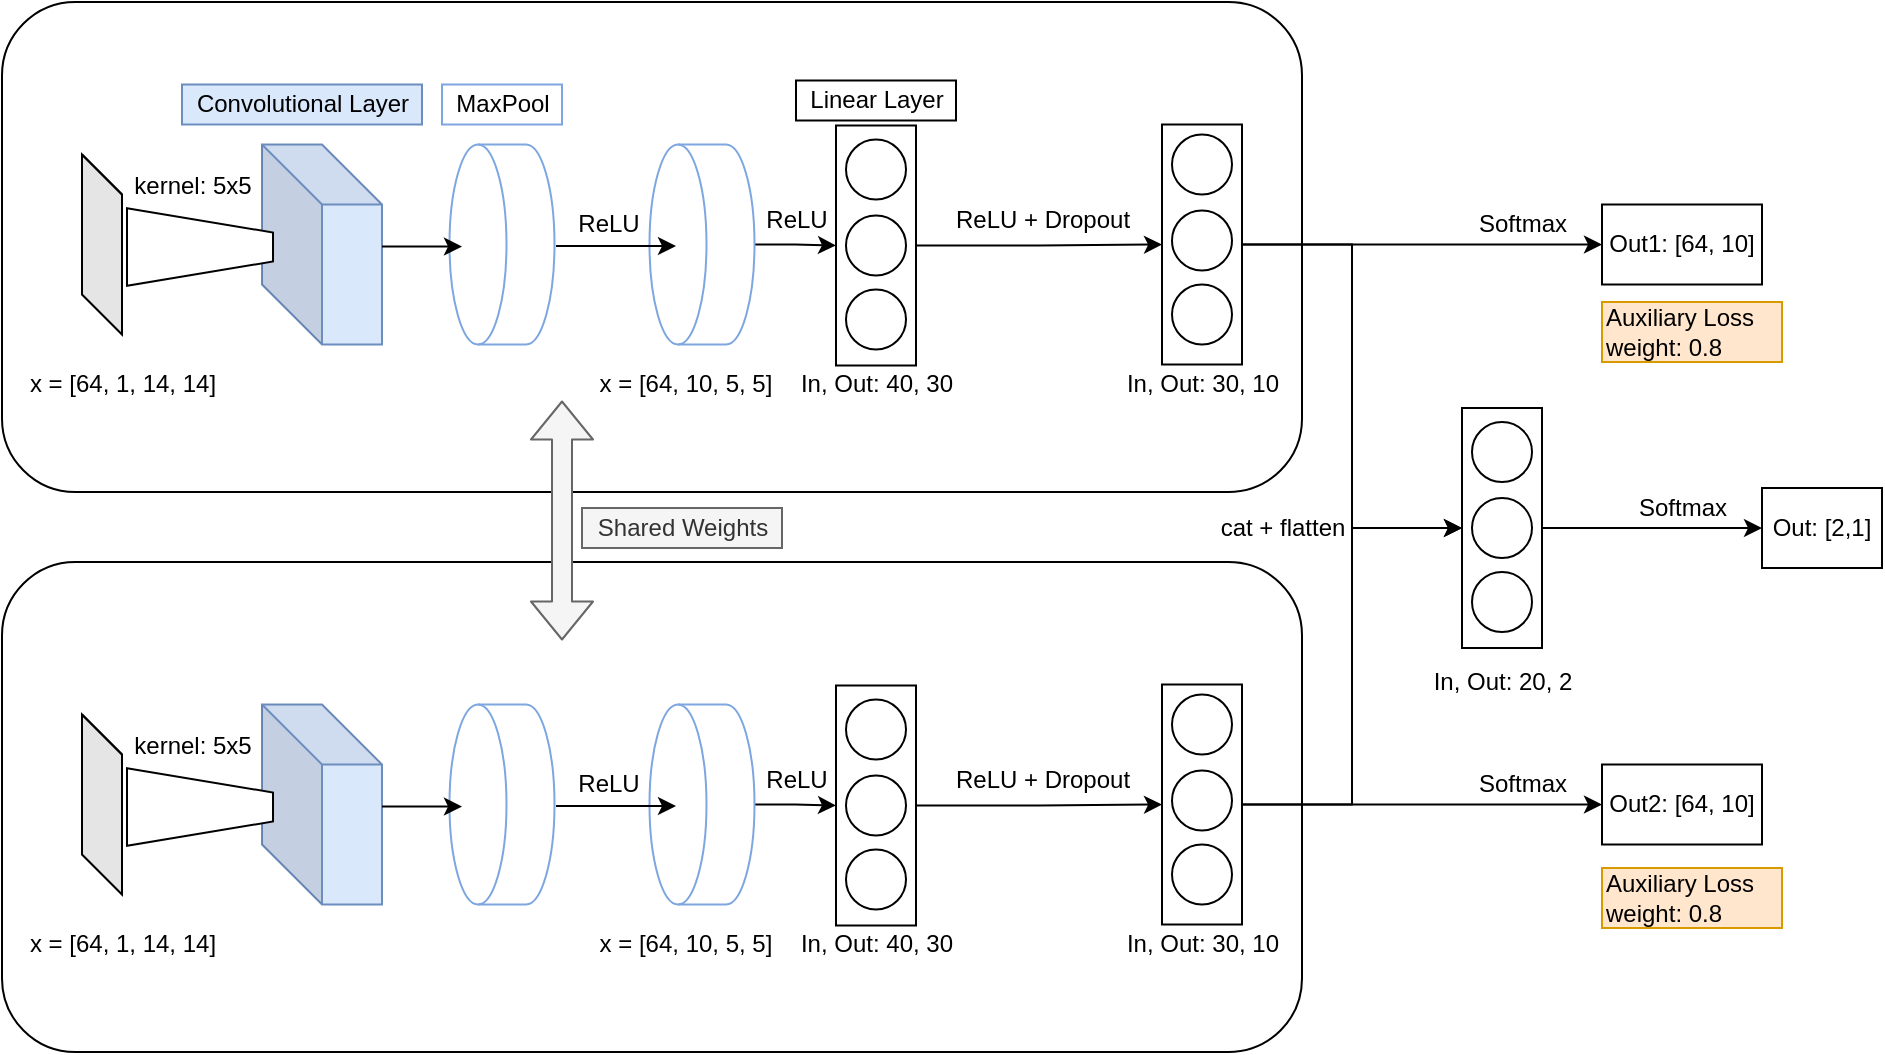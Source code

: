 <mxfile version="14.6.12" type="github">
  <diagram id="TQlSITEuN-3z81InoRN8" name="Page-1">
    <mxGraphModel dx="735" dy="608" grid="1" gridSize="10" guides="1" tooltips="1" connect="1" arrows="1" fold="1" page="1" pageScale="1" pageWidth="850" pageHeight="1100" math="0" shadow="0">
      <root>
        <mxCell id="0" />
        <mxCell id="1" parent="0" />
        <mxCell id="ayzr0JxOJcv2wTuXR90q-101" style="edgeStyle=orthogonalEdgeStyle;rounded=0;orthogonalLoop=1;jettySize=auto;html=1;exitX=0.5;exitY=0;exitDx=0;exitDy=0;entryX=0;entryY=0.5;entryDx=0;entryDy=0;" parent="1" source="ayzr0JxOJcv2wTuXR90q-94" edge="1" target="ayzr0JxOJcv2wTuXR90q-102">
          <mxGeometry relative="1" as="geometry">
            <mxPoint x="800" y="332.824" as="targetPoint" />
          </mxGeometry>
        </mxCell>
        <mxCell id="ayzr0JxOJcv2wTuXR90q-94" value="&lt;span style=&quot;color: rgba(0 , 0 , 0 , 0) ; font-family: monospace ; font-size: 0px ; background-color: rgb(248 , 249 , 250)&quot;&gt;%3CmxGraphModel%3E%3Croot%3E%3CmxCell%20id%3D%220%22%2F%3E%3CmxCell%20id%3D%221%22%20parent%3D%220%22%2F%3E%3CmxCell%20id%3D%222%22%20value%3D%22%22%20style%3D%22ellipse%3BwhiteSpace%3Dwrap%3Bhtml%3D1%3Baspect%3Dfixed%3B%22%20vertex%3D%221%22%20parent%3D%221%22%3E%3CmxGeometry%20x%3D%22585%22%20y%3D%2295%22%20width%3D%2230%22%20height%3D%2230%22%20as%3D%22geometry%22%2F%3E%3C%2FmxCell%3E%3CmxCell%20id%3D%223%22%20value%3D%22%22%20style%3D%22ellipse%3BwhiteSpace%3Dwrap%3Bhtml%3D1%3Baspect%3Dfixed%3B%22%20vertex%3D%221%22%20parent%3D%221%22%3E%3CmxGeometry%20x%3D%22585%22%20y%3D%22133%22%20width%3D%2230%22%20height%3D%2230%22%20as%3D%22geometry%22%2F%3E%3C%2FmxCell%3E%3CmxCell%20id%3D%224%22%20value%3D%22%22%20style%3D%22ellipse%3BwhiteSpace%3Dwrap%3Bhtml%3D1%3Baspect%3Dfixed%3B%22%20vertex%3D%221%22%20parent%3D%221%22%3E%3CmxGeometry%20x%3D%22585%22%20y%3D%22170%22%20width%3D%2230%22%20height%3D%2230%22%20as%3D%22geometry%22%2F%3E%3C%2FmxCell%3E%3C%2Froot%3E%3C%2FmxGraphModel%3E&lt;/span&gt;" style="rounded=0;whiteSpace=wrap;html=1;rotation=90;" parent="1" vertex="1">
          <mxGeometry x="690" y="313" width="120" height="40" as="geometry" />
        </mxCell>
        <mxCell id="ayzr0JxOJcv2wTuXR90q-56" value="" style="group" parent="1" vertex="1" connectable="0">
          <mxGeometry y="70" width="790" height="245" as="geometry" />
        </mxCell>
        <mxCell id="ayzr0JxOJcv2wTuXR90q-55" value="" style="group" parent="ayzr0JxOJcv2wTuXR90q-56" vertex="1" connectable="0">
          <mxGeometry width="650" height="245" as="geometry" />
        </mxCell>
        <mxCell id="ayzr0JxOJcv2wTuXR90q-52" value="" style="rounded=1;whiteSpace=wrap;html=1;strokeColor=#000000;" parent="ayzr0JxOJcv2wTuXR90q-55" vertex="1">
          <mxGeometry width="650" height="245" as="geometry" />
        </mxCell>
        <mxCell id="ayzr0JxOJcv2wTuXR90q-53" value="" style="group" parent="ayzr0JxOJcv2wTuXR90q-55" vertex="1" connectable="0">
          <mxGeometry x="5" y="39.25" width="640" height="162" as="geometry" />
        </mxCell>
        <mxCell id="ayzr0JxOJcv2wTuXR90q-2" value="" style="shape=cube;whiteSpace=wrap;html=1;boundedLbl=1;backgroundOutline=1;darkOpacity=0.05;darkOpacity2=0.1;" parent="ayzr0JxOJcv2wTuXR90q-53" vertex="1">
          <mxGeometry x="35" y="37" width="20" height="90" as="geometry" />
        </mxCell>
        <mxCell id="ayzr0JxOJcv2wTuXR90q-3" value="" style="shape=cube;whiteSpace=wrap;html=1;boundedLbl=1;backgroundOutline=1;darkOpacity=0.05;darkOpacity2=0.1;size=30;fillColor=#dae8fc;strokeColor=#6c8ebf;" parent="ayzr0JxOJcv2wTuXR90q-53" vertex="1">
          <mxGeometry x="125" y="32" width="60" height="100" as="geometry" />
        </mxCell>
        <mxCell id="ayzr0JxOJcv2wTuXR90q-5" value="" style="shape=cylinder3;whiteSpace=wrap;html=1;boundedLbl=1;backgroundOutline=1;size=14.25;rotation=-90;strokeColor=#7EA6E0;" parent="ayzr0JxOJcv2wTuXR90q-53" vertex="1">
          <mxGeometry x="195" y="55.75" width="100" height="52.5" as="geometry" />
        </mxCell>
        <mxCell id="ayzr0JxOJcv2wTuXR90q-6" value="" style="rounded=0;whiteSpace=wrap;html=1;rotation=90;" parent="ayzr0JxOJcv2wTuXR90q-53" vertex="1">
          <mxGeometry x="372" y="62.5" width="120" height="40" as="geometry" />
        </mxCell>
        <mxCell id="ayzr0JxOJcv2wTuXR90q-8" value="&lt;span style=&quot;color: rgba(0 , 0 , 0 , 0) ; font-family: monospace ; font-size: 0px ; background-color: rgb(248 , 249 , 250)&quot;&gt;%3CmxGraphModel%3E%3Croot%3E%3CmxCell%20id%3D%220%22%2F%3E%3CmxCell%20id%3D%221%22%20parent%3D%220%22%2F%3E%3CmxCell%20id%3D%222%22%20value%3D%22%22%20style%3D%22ellipse%3BwhiteSpace%3Dwrap%3Bhtml%3D1%3Baspect%3Dfixed%3B%22%20vertex%3D%221%22%20parent%3D%221%22%3E%3CmxGeometry%20x%3D%22585%22%20y%3D%2295%22%20width%3D%2230%22%20height%3D%2230%22%20as%3D%22geometry%22%2F%3E%3C%2FmxCell%3E%3CmxCell%20id%3D%223%22%20value%3D%22%22%20style%3D%22ellipse%3BwhiteSpace%3Dwrap%3Bhtml%3D1%3Baspect%3Dfixed%3B%22%20vertex%3D%221%22%20parent%3D%221%22%3E%3CmxGeometry%20x%3D%22585%22%20y%3D%22133%22%20width%3D%2230%22%20height%3D%2230%22%20as%3D%22geometry%22%2F%3E%3C%2FmxCell%3E%3CmxCell%20id%3D%224%22%20value%3D%22%22%20style%3D%22ellipse%3BwhiteSpace%3Dwrap%3Bhtml%3D1%3Baspect%3Dfixed%3B%22%20vertex%3D%221%22%20parent%3D%221%22%3E%3CmxGeometry%20x%3D%22585%22%20y%3D%22170%22%20width%3D%2230%22%20height%3D%2230%22%20as%3D%22geometry%22%2F%3E%3C%2FmxCell%3E%3C%2Froot%3E%3C%2FmxGraphModel%3E&lt;/span&gt;" style="rounded=0;whiteSpace=wrap;html=1;rotation=90;" parent="ayzr0JxOJcv2wTuXR90q-53" vertex="1">
          <mxGeometry x="535" y="62" width="120" height="40" as="geometry" />
        </mxCell>
        <mxCell id="ayzr0JxOJcv2wTuXR90q-49" style="edgeStyle=orthogonalEdgeStyle;rounded=0;orthogonalLoop=1;jettySize=auto;html=1;exitX=0.5;exitY=0;exitDx=0;exitDy=0;entryX=0.5;entryY=1;entryDx=0;entryDy=0;" parent="ayzr0JxOJcv2wTuXR90q-53" source="ayzr0JxOJcv2wTuXR90q-6" target="ayzr0JxOJcv2wTuXR90q-8" edge="1">
          <mxGeometry relative="1" as="geometry" />
        </mxCell>
        <mxCell id="ayzr0JxOJcv2wTuXR90q-9" value="" style="ellipse;whiteSpace=wrap;html=1;aspect=fixed;" parent="ayzr0JxOJcv2wTuXR90q-53" vertex="1">
          <mxGeometry x="417" y="29.5" width="30" height="30" as="geometry" />
        </mxCell>
        <mxCell id="ayzr0JxOJcv2wTuXR90q-10" value="" style="ellipse;whiteSpace=wrap;html=1;aspect=fixed;" parent="ayzr0JxOJcv2wTuXR90q-53" vertex="1">
          <mxGeometry x="417" y="67.5" width="30" height="30" as="geometry" />
        </mxCell>
        <mxCell id="ayzr0JxOJcv2wTuXR90q-11" value="" style="ellipse;whiteSpace=wrap;html=1;aspect=fixed;" parent="ayzr0JxOJcv2wTuXR90q-53" vertex="1">
          <mxGeometry x="417" y="104.5" width="30" height="30" as="geometry" />
        </mxCell>
        <mxCell id="ayzr0JxOJcv2wTuXR90q-13" value="" style="shape=trapezoid;perimeter=trapezoidPerimeter;whiteSpace=wrap;html=1;fixedSize=1;rotation=90;size=12.12;" parent="ayzr0JxOJcv2wTuXR90q-53" vertex="1">
          <mxGeometry x="74.63" y="46.75" width="38.75" height="73" as="geometry" />
        </mxCell>
        <mxCell id="ayzr0JxOJcv2wTuXR90q-16" value="" style="ellipse;whiteSpace=wrap;html=1;aspect=fixed;" parent="ayzr0JxOJcv2wTuXR90q-53" vertex="1">
          <mxGeometry x="580" y="27" width="30" height="30" as="geometry" />
        </mxCell>
        <mxCell id="ayzr0JxOJcv2wTuXR90q-17" value="" style="ellipse;whiteSpace=wrap;html=1;aspect=fixed;" parent="ayzr0JxOJcv2wTuXR90q-53" vertex="1">
          <mxGeometry x="580" y="65" width="30" height="30" as="geometry" />
        </mxCell>
        <mxCell id="ayzr0JxOJcv2wTuXR90q-18" value="" style="ellipse;whiteSpace=wrap;html=1;aspect=fixed;" parent="ayzr0JxOJcv2wTuXR90q-53" vertex="1">
          <mxGeometry x="580" y="102" width="30" height="30" as="geometry" />
        </mxCell>
        <mxCell id="ayzr0JxOJcv2wTuXR90q-24" value="kernel: 5x5" style="text;html=1;align=center;verticalAlign=middle;resizable=0;points=[];autosize=1;strokeColor=none;" parent="ayzr0JxOJcv2wTuXR90q-53" vertex="1">
          <mxGeometry x="55" y="42.5" width="70" height="20" as="geometry" />
        </mxCell>
        <mxCell id="ayzr0JxOJcv2wTuXR90q-29" value="" style="endArrow=classic;html=1;" parent="ayzr0JxOJcv2wTuXR90q-53" edge="1">
          <mxGeometry width="50" height="50" relative="1" as="geometry">
            <mxPoint x="185" y="83" as="sourcePoint" />
            <mxPoint x="225" y="83" as="targetPoint" />
          </mxGeometry>
        </mxCell>
        <mxCell id="ayzr0JxOJcv2wTuXR90q-30" value="Convolutional Layer" style="text;html=1;align=center;verticalAlign=middle;resizable=0;points=[];autosize=1;strokeColor=#6c8ebf;fillColor=#dae8fc;" parent="ayzr0JxOJcv2wTuXR90q-53" vertex="1">
          <mxGeometry x="85" y="2" width="120" height="20" as="geometry" />
        </mxCell>
        <mxCell id="ayzr0JxOJcv2wTuXR90q-32" value="MaxPool" style="text;html=1;align=center;verticalAlign=middle;resizable=0;points=[];autosize=1;strokeColor=#7EA6E0;" parent="ayzr0JxOJcv2wTuXR90q-53" vertex="1">
          <mxGeometry x="215" y="2" width="60" height="20" as="geometry" />
        </mxCell>
        <mxCell id="ayzr0JxOJcv2wTuXR90q-40" style="edgeStyle=orthogonalEdgeStyle;rounded=0;orthogonalLoop=1;jettySize=auto;html=1;exitX=0.5;exitY=1;exitDx=0;exitDy=0;exitPerimeter=0;entryX=0.5;entryY=1;entryDx=0;entryDy=0;" parent="ayzr0JxOJcv2wTuXR90q-53" source="ayzr0JxOJcv2wTuXR90q-34" target="ayzr0JxOJcv2wTuXR90q-6" edge="1">
          <mxGeometry relative="1" as="geometry" />
        </mxCell>
        <mxCell id="ayzr0JxOJcv2wTuXR90q-34" value="" style="shape=cylinder3;whiteSpace=wrap;html=1;boundedLbl=1;backgroundOutline=1;size=14.25;rotation=-90;strokeColor=#7EA6E0;" parent="ayzr0JxOJcv2wTuXR90q-53" vertex="1">
          <mxGeometry x="295" y="55.75" width="100" height="52.5" as="geometry" />
        </mxCell>
        <mxCell id="ayzr0JxOJcv2wTuXR90q-37" value="" style="endArrow=classic;html=1;" parent="ayzr0JxOJcv2wTuXR90q-53" edge="1">
          <mxGeometry width="50" height="50" relative="1" as="geometry">
            <mxPoint x="272" y="82.75" as="sourcePoint" />
            <mxPoint x="332" y="82.75" as="targetPoint" />
          </mxGeometry>
        </mxCell>
        <mxCell id="ayzr0JxOJcv2wTuXR90q-38" value="ReLU" style="text;html=1;align=center;verticalAlign=middle;resizable=0;points=[];autosize=1;strokeColor=none;" parent="ayzr0JxOJcv2wTuXR90q-53" vertex="1">
          <mxGeometry x="273" y="62" width="50" height="20" as="geometry" />
        </mxCell>
        <mxCell id="ayzr0JxOJcv2wTuXR90q-39" value="x = [64, 10, 5, 5]" style="text;html=1;strokeColor=none;fillColor=none;align=center;verticalAlign=middle;whiteSpace=wrap;rounded=0;" parent="ayzr0JxOJcv2wTuXR90q-53" vertex="1">
          <mxGeometry x="286.63" y="142" width="100.37" height="20" as="geometry" />
        </mxCell>
        <mxCell id="ayzr0JxOJcv2wTuXR90q-41" value="ReLU" style="text;html=1;align=center;verticalAlign=middle;resizable=0;points=[];autosize=1;strokeColor=none;" parent="ayzr0JxOJcv2wTuXR90q-53" vertex="1">
          <mxGeometry x="367" y="59.5" width="50" height="20" as="geometry" />
        </mxCell>
        <mxCell id="ayzr0JxOJcv2wTuXR90q-42" value="Linear Layer" style="text;html=1;align=center;verticalAlign=middle;resizable=0;points=[];autosize=1;strokeColor=#000000;" parent="ayzr0JxOJcv2wTuXR90q-53" vertex="1">
          <mxGeometry x="392" width="80" height="20" as="geometry" />
        </mxCell>
        <mxCell id="ayzr0JxOJcv2wTuXR90q-43" value="In, Out: 40, 30" style="text;html=1;align=center;verticalAlign=middle;resizable=0;points=[];autosize=1;strokeColor=none;" parent="ayzr0JxOJcv2wTuXR90q-53" vertex="1">
          <mxGeometry x="387" y="142" width="90" height="20" as="geometry" />
        </mxCell>
        <mxCell id="ayzr0JxOJcv2wTuXR90q-45" value="ReLU + Dropout" style="text;html=1;align=center;verticalAlign=middle;resizable=0;points=[];autosize=1;strokeColor=none;" parent="ayzr0JxOJcv2wTuXR90q-53" vertex="1">
          <mxGeometry x="465" y="59.5" width="100" height="20" as="geometry" />
        </mxCell>
        <mxCell id="ayzr0JxOJcv2wTuXR90q-46" value="In, Out: 30, 10" style="text;html=1;align=center;verticalAlign=middle;resizable=0;points=[];autosize=1;strokeColor=none;" parent="ayzr0JxOJcv2wTuXR90q-53" vertex="1">
          <mxGeometry x="550" y="142" width="90" height="20" as="geometry" />
        </mxCell>
        <mxCell id="ayzr0JxOJcv2wTuXR90q-51" value="x = [64, 1, 14, 14]" style="text;html=1;align=center;verticalAlign=middle;resizable=0;points=[];autosize=1;strokeColor=none;" parent="ayzr0JxOJcv2wTuXR90q-53" vertex="1">
          <mxGeometry y="142" width="110" height="20" as="geometry" />
        </mxCell>
        <mxCell id="p-xbSAN1waYDWJZA5YO9-4" value="Softmax" style="text;html=1;align=center;verticalAlign=middle;resizable=0;points=[];autosize=1;strokeColor=none;" vertex="1" parent="ayzr0JxOJcv2wTuXR90q-56">
          <mxGeometry x="730" y="101.25" width="60" height="20" as="geometry" />
        </mxCell>
        <mxCell id="ayzr0JxOJcv2wTuXR90q-57" value="" style="group" parent="1" vertex="1" connectable="0">
          <mxGeometry y="350" width="754" height="245" as="geometry" />
        </mxCell>
        <mxCell id="ayzr0JxOJcv2wTuXR90q-59" value="" style="group" parent="ayzr0JxOJcv2wTuXR90q-57" vertex="1" connectable="0">
          <mxGeometry width="650" height="245" as="geometry" />
        </mxCell>
        <mxCell id="ayzr0JxOJcv2wTuXR90q-60" value="" style="rounded=1;whiteSpace=wrap;html=1;strokeColor=#000000;" parent="ayzr0JxOJcv2wTuXR90q-59" vertex="1">
          <mxGeometry width="650" height="245" as="geometry" />
        </mxCell>
        <mxCell id="ayzr0JxOJcv2wTuXR90q-61" value="" style="group" parent="ayzr0JxOJcv2wTuXR90q-59" vertex="1" connectable="0">
          <mxGeometry x="5" y="39.25" width="640" height="162" as="geometry" />
        </mxCell>
        <mxCell id="ayzr0JxOJcv2wTuXR90q-62" value="" style="shape=cube;whiteSpace=wrap;html=1;boundedLbl=1;backgroundOutline=1;darkOpacity=0.05;darkOpacity2=0.1;" parent="ayzr0JxOJcv2wTuXR90q-61" vertex="1">
          <mxGeometry x="35" y="37" width="20" height="90" as="geometry" />
        </mxCell>
        <mxCell id="ayzr0JxOJcv2wTuXR90q-63" value="" style="shape=cube;whiteSpace=wrap;html=1;boundedLbl=1;backgroundOutline=1;darkOpacity=0.05;darkOpacity2=0.1;size=30;fillColor=#dae8fc;strokeColor=#6c8ebf;" parent="ayzr0JxOJcv2wTuXR90q-61" vertex="1">
          <mxGeometry x="125" y="32" width="60" height="100" as="geometry" />
        </mxCell>
        <mxCell id="ayzr0JxOJcv2wTuXR90q-64" value="" style="shape=cylinder3;whiteSpace=wrap;html=1;boundedLbl=1;backgroundOutline=1;size=14.25;rotation=-90;strokeColor=#7EA6E0;" parent="ayzr0JxOJcv2wTuXR90q-61" vertex="1">
          <mxGeometry x="195" y="55.75" width="100" height="52.5" as="geometry" />
        </mxCell>
        <mxCell id="ayzr0JxOJcv2wTuXR90q-65" value="" style="rounded=0;whiteSpace=wrap;html=1;rotation=90;" parent="ayzr0JxOJcv2wTuXR90q-61" vertex="1">
          <mxGeometry x="372" y="62.5" width="120" height="40" as="geometry" />
        </mxCell>
        <mxCell id="ayzr0JxOJcv2wTuXR90q-66" value="" style="rounded=0;whiteSpace=wrap;html=1;rotation=90;" parent="ayzr0JxOJcv2wTuXR90q-61" vertex="1">
          <mxGeometry x="535" y="62" width="120" height="40" as="geometry" />
        </mxCell>
        <mxCell id="ayzr0JxOJcv2wTuXR90q-67" style="edgeStyle=orthogonalEdgeStyle;rounded=0;orthogonalLoop=1;jettySize=auto;html=1;exitX=0.5;exitY=0;exitDx=0;exitDy=0;entryX=0.5;entryY=1;entryDx=0;entryDy=0;" parent="ayzr0JxOJcv2wTuXR90q-61" source="ayzr0JxOJcv2wTuXR90q-65" target="ayzr0JxOJcv2wTuXR90q-66" edge="1">
          <mxGeometry relative="1" as="geometry" />
        </mxCell>
        <mxCell id="ayzr0JxOJcv2wTuXR90q-68" value="" style="ellipse;whiteSpace=wrap;html=1;aspect=fixed;" parent="ayzr0JxOJcv2wTuXR90q-61" vertex="1">
          <mxGeometry x="417" y="29.5" width="30" height="30" as="geometry" />
        </mxCell>
        <mxCell id="ayzr0JxOJcv2wTuXR90q-69" value="" style="ellipse;whiteSpace=wrap;html=1;aspect=fixed;" parent="ayzr0JxOJcv2wTuXR90q-61" vertex="1">
          <mxGeometry x="417" y="67.5" width="30" height="30" as="geometry" />
        </mxCell>
        <mxCell id="ayzr0JxOJcv2wTuXR90q-70" value="" style="ellipse;whiteSpace=wrap;html=1;aspect=fixed;" parent="ayzr0JxOJcv2wTuXR90q-61" vertex="1">
          <mxGeometry x="417" y="104.5" width="30" height="30" as="geometry" />
        </mxCell>
        <mxCell id="ayzr0JxOJcv2wTuXR90q-71" value="" style="shape=trapezoid;perimeter=trapezoidPerimeter;whiteSpace=wrap;html=1;fixedSize=1;rotation=90;size=12.12;" parent="ayzr0JxOJcv2wTuXR90q-61" vertex="1">
          <mxGeometry x="74.63" y="46.75" width="38.75" height="73" as="geometry" />
        </mxCell>
        <mxCell id="ayzr0JxOJcv2wTuXR90q-72" value="" style="ellipse;whiteSpace=wrap;html=1;aspect=fixed;" parent="ayzr0JxOJcv2wTuXR90q-61" vertex="1">
          <mxGeometry x="580" y="27" width="30" height="30" as="geometry" />
        </mxCell>
        <mxCell id="ayzr0JxOJcv2wTuXR90q-73" value="" style="ellipse;whiteSpace=wrap;html=1;aspect=fixed;" parent="ayzr0JxOJcv2wTuXR90q-61" vertex="1">
          <mxGeometry x="580" y="65" width="30" height="30" as="geometry" />
        </mxCell>
        <mxCell id="ayzr0JxOJcv2wTuXR90q-74" value="" style="ellipse;whiteSpace=wrap;html=1;aspect=fixed;" parent="ayzr0JxOJcv2wTuXR90q-61" vertex="1">
          <mxGeometry x="580" y="102" width="30" height="30" as="geometry" />
        </mxCell>
        <mxCell id="ayzr0JxOJcv2wTuXR90q-75" value="kernel: 5x5" style="text;html=1;align=center;verticalAlign=middle;resizable=0;points=[];autosize=1;strokeColor=none;" parent="ayzr0JxOJcv2wTuXR90q-61" vertex="1">
          <mxGeometry x="55" y="42.5" width="70" height="20" as="geometry" />
        </mxCell>
        <mxCell id="ayzr0JxOJcv2wTuXR90q-76" value="" style="endArrow=classic;html=1;" parent="ayzr0JxOJcv2wTuXR90q-61" edge="1">
          <mxGeometry width="50" height="50" relative="1" as="geometry">
            <mxPoint x="185" y="83" as="sourcePoint" />
            <mxPoint x="225" y="83" as="targetPoint" />
          </mxGeometry>
        </mxCell>
        <mxCell id="ayzr0JxOJcv2wTuXR90q-79" style="edgeStyle=orthogonalEdgeStyle;rounded=0;orthogonalLoop=1;jettySize=auto;html=1;exitX=0.5;exitY=1;exitDx=0;exitDy=0;exitPerimeter=0;entryX=0.5;entryY=1;entryDx=0;entryDy=0;" parent="ayzr0JxOJcv2wTuXR90q-61" source="ayzr0JxOJcv2wTuXR90q-80" target="ayzr0JxOJcv2wTuXR90q-65" edge="1">
          <mxGeometry relative="1" as="geometry" />
        </mxCell>
        <mxCell id="ayzr0JxOJcv2wTuXR90q-80" value="" style="shape=cylinder3;whiteSpace=wrap;html=1;boundedLbl=1;backgroundOutline=1;size=14.25;rotation=-90;strokeColor=#7EA6E0;" parent="ayzr0JxOJcv2wTuXR90q-61" vertex="1">
          <mxGeometry x="295" y="55.75" width="100" height="52.5" as="geometry" />
        </mxCell>
        <mxCell id="ayzr0JxOJcv2wTuXR90q-81" value="" style="endArrow=classic;html=1;" parent="ayzr0JxOJcv2wTuXR90q-61" edge="1">
          <mxGeometry width="50" height="50" relative="1" as="geometry">
            <mxPoint x="272" y="82.75" as="sourcePoint" />
            <mxPoint x="332" y="82.75" as="targetPoint" />
          </mxGeometry>
        </mxCell>
        <mxCell id="ayzr0JxOJcv2wTuXR90q-82" value="ReLU" style="text;html=1;align=center;verticalAlign=middle;resizable=0;points=[];autosize=1;strokeColor=none;" parent="ayzr0JxOJcv2wTuXR90q-61" vertex="1">
          <mxGeometry x="273" y="62" width="50" height="20" as="geometry" />
        </mxCell>
        <mxCell id="ayzr0JxOJcv2wTuXR90q-83" value="x = [64, 10, 5, 5]" style="text;html=1;strokeColor=none;fillColor=none;align=center;verticalAlign=middle;whiteSpace=wrap;rounded=0;" parent="ayzr0JxOJcv2wTuXR90q-61" vertex="1">
          <mxGeometry x="286.63" y="142" width="100.37" height="20" as="geometry" />
        </mxCell>
        <mxCell id="ayzr0JxOJcv2wTuXR90q-84" value="ReLU" style="text;html=1;align=center;verticalAlign=middle;resizable=0;points=[];autosize=1;strokeColor=none;" parent="ayzr0JxOJcv2wTuXR90q-61" vertex="1">
          <mxGeometry x="367" y="59.5" width="50" height="20" as="geometry" />
        </mxCell>
        <mxCell id="ayzr0JxOJcv2wTuXR90q-86" value="In, Out: 40, 30" style="text;html=1;align=center;verticalAlign=middle;resizable=0;points=[];autosize=1;strokeColor=none;" parent="ayzr0JxOJcv2wTuXR90q-61" vertex="1">
          <mxGeometry x="387" y="142" width="90" height="20" as="geometry" />
        </mxCell>
        <mxCell id="ayzr0JxOJcv2wTuXR90q-87" value="ReLU + Dropout" style="text;html=1;align=center;verticalAlign=middle;resizable=0;points=[];autosize=1;strokeColor=none;" parent="ayzr0JxOJcv2wTuXR90q-61" vertex="1">
          <mxGeometry x="465" y="59.5" width="100" height="20" as="geometry" />
        </mxCell>
        <mxCell id="ayzr0JxOJcv2wTuXR90q-88" value="In, Out: 30, 10" style="text;html=1;align=center;verticalAlign=middle;resizable=0;points=[];autosize=1;strokeColor=none;" parent="ayzr0JxOJcv2wTuXR90q-61" vertex="1">
          <mxGeometry x="550" y="142" width="90" height="20" as="geometry" />
        </mxCell>
        <mxCell id="ayzr0JxOJcv2wTuXR90q-89" value="x = [64, 1, 14, 14]" style="text;html=1;align=center;verticalAlign=middle;resizable=0;points=[];autosize=1;strokeColor=none;" parent="ayzr0JxOJcv2wTuXR90q-61" vertex="1">
          <mxGeometry y="142" width="110" height="20" as="geometry" />
        </mxCell>
        <mxCell id="ayzr0JxOJcv2wTuXR90q-110" value="" style="shape=flexArrow;endArrow=classic;startArrow=classic;html=1;fillColor=#f5f5f5;strokeColor=#666666;" parent="ayzr0JxOJcv2wTuXR90q-59" edge="1">
          <mxGeometry width="100" height="100" relative="1" as="geometry">
            <mxPoint x="280" y="39.25" as="sourcePoint" />
            <mxPoint x="280" y="-80.75" as="targetPoint" />
          </mxGeometry>
        </mxCell>
        <mxCell id="ayzr0JxOJcv2wTuXR90q-91" value="" style="ellipse;whiteSpace=wrap;html=1;aspect=fixed;" parent="1" vertex="1">
          <mxGeometry x="735" y="280" width="30" height="30" as="geometry" />
        </mxCell>
        <mxCell id="ayzr0JxOJcv2wTuXR90q-92" value="" style="ellipse;whiteSpace=wrap;html=1;aspect=fixed;" parent="1" vertex="1">
          <mxGeometry x="735" y="318" width="30" height="30" as="geometry" />
        </mxCell>
        <mxCell id="ayzr0JxOJcv2wTuXR90q-93" value="" style="ellipse;whiteSpace=wrap;html=1;aspect=fixed;" parent="1" vertex="1">
          <mxGeometry x="735" y="355" width="30" height="30" as="geometry" />
        </mxCell>
        <mxCell id="ayzr0JxOJcv2wTuXR90q-99" value="cat + flatten" style="text;html=1;align=center;verticalAlign=middle;resizable=0;points=[];autosize=1;strokeColor=none;" parent="1" vertex="1">
          <mxGeometry x="600" y="323" width="80" height="20" as="geometry" />
        </mxCell>
        <mxCell id="ayzr0JxOJcv2wTuXR90q-100" value="In, Out: 20, 2" style="text;html=1;align=center;verticalAlign=middle;resizable=0;points=[];autosize=1;strokeColor=none;" parent="1" vertex="1">
          <mxGeometry x="710" y="400" width="80" height="20" as="geometry" />
        </mxCell>
        <mxCell id="ayzr0JxOJcv2wTuXR90q-102" value="Out: [2,1]" style="whiteSpace=wrap;html=1;strokeColor=#000000;" parent="1" vertex="1">
          <mxGeometry x="880" y="313" width="60" height="40" as="geometry" />
        </mxCell>
        <mxCell id="ayzr0JxOJcv2wTuXR90q-111" value="Shared Weights" style="text;html=1;align=center;verticalAlign=middle;resizable=0;points=[];autosize=1;strokeColor=#666666;fillColor=#f5f5f5;fontColor=#333333;" parent="1" vertex="1">
          <mxGeometry x="290" y="323" width="100" height="20" as="geometry" />
        </mxCell>
        <mxCell id="ayzr0JxOJcv2wTuXR90q-50" value="Out1: [64, 10]" style="rounded=0;whiteSpace=wrap;html=1;strokeColor=#000000;" parent="1" vertex="1">
          <mxGeometry x="800" y="171.25" width="80" height="40" as="geometry" />
        </mxCell>
        <mxCell id="ayzr0JxOJcv2wTuXR90q-47" style="edgeStyle=orthogonalEdgeStyle;rounded=0;orthogonalLoop=1;jettySize=auto;html=1;exitX=0.5;exitY=0;exitDx=0;exitDy=0;entryX=0;entryY=0.5;entryDx=0;entryDy=0;" parent="1" source="ayzr0JxOJcv2wTuXR90q-8" edge="1" target="ayzr0JxOJcv2wTuXR90q-50">
          <mxGeometry relative="1" as="geometry">
            <mxPoint x="663" y="191.25" as="targetPoint" />
          </mxGeometry>
        </mxCell>
        <mxCell id="ayzr0JxOJcv2wTuXR90q-107" value="Auxiliary Loss&lt;br&gt;weight: 0.8" style="text;html=1;align=left;verticalAlign=middle;resizable=0;points=[];autosize=1;strokeColor=#d79b00;fillColor=#ffe6cc;" parent="1" vertex="1">
          <mxGeometry x="800" y="220" width="90" height="30" as="geometry" />
        </mxCell>
        <mxCell id="p-xbSAN1waYDWJZA5YO9-1" style="edgeStyle=orthogonalEdgeStyle;rounded=0;orthogonalLoop=1;jettySize=auto;html=1;exitX=0.5;exitY=0;exitDx=0;exitDy=0;entryX=0.5;entryY=1;entryDx=0;entryDy=0;" edge="1" parent="1" source="ayzr0JxOJcv2wTuXR90q-8" target="ayzr0JxOJcv2wTuXR90q-94">
          <mxGeometry relative="1" as="geometry" />
        </mxCell>
        <mxCell id="ayzr0JxOJcv2wTuXR90q-58" value="Out2: [64, 10]" style="rounded=0;whiteSpace=wrap;html=1;strokeColor=#000000;" parent="1" vertex="1">
          <mxGeometry x="800" y="451.25" width="80" height="40" as="geometry" />
        </mxCell>
        <mxCell id="ayzr0JxOJcv2wTuXR90q-90" style="edgeStyle=orthogonalEdgeStyle;rounded=0;orthogonalLoop=1;jettySize=auto;html=1;exitX=0.5;exitY=0;exitDx=0;exitDy=0;entryX=0;entryY=0.5;entryDx=0;entryDy=0;" parent="1" source="ayzr0JxOJcv2wTuXR90q-66" edge="1" target="ayzr0JxOJcv2wTuXR90q-58">
          <mxGeometry relative="1" as="geometry">
            <mxPoint x="663" y="471.25" as="targetPoint" />
          </mxGeometry>
        </mxCell>
        <mxCell id="p-xbSAN1waYDWJZA5YO9-2" style="edgeStyle=orthogonalEdgeStyle;rounded=0;orthogonalLoop=1;jettySize=auto;html=1;exitX=0.5;exitY=0;exitDx=0;exitDy=0;entryX=0.5;entryY=1;entryDx=0;entryDy=0;" edge="1" parent="1" source="ayzr0JxOJcv2wTuXR90q-66" target="ayzr0JxOJcv2wTuXR90q-94">
          <mxGeometry relative="1" as="geometry" />
        </mxCell>
        <mxCell id="p-xbSAN1waYDWJZA5YO9-3" value="Softmax" style="text;html=1;align=center;verticalAlign=middle;resizable=0;points=[];autosize=1;strokeColor=none;" vertex="1" parent="1">
          <mxGeometry x="730" y="451.25" width="60" height="20" as="geometry" />
        </mxCell>
        <mxCell id="p-xbSAN1waYDWJZA5YO9-5" value="Softmax" style="text;html=1;align=center;verticalAlign=middle;resizable=0;points=[];autosize=1;strokeColor=none;" vertex="1" parent="1">
          <mxGeometry x="810" y="313" width="60" height="20" as="geometry" />
        </mxCell>
        <mxCell id="ayzr0JxOJcv2wTuXR90q-108" value="Auxiliary Loss&lt;br&gt;weight: 0.8" style="text;html=1;align=left;verticalAlign=middle;resizable=0;points=[];autosize=1;strokeColor=#d79b00;fillColor=#ffe6cc;" parent="1" vertex="1">
          <mxGeometry x="800" y="503" width="90" height="30" as="geometry" />
        </mxCell>
      </root>
    </mxGraphModel>
  </diagram>
</mxfile>
